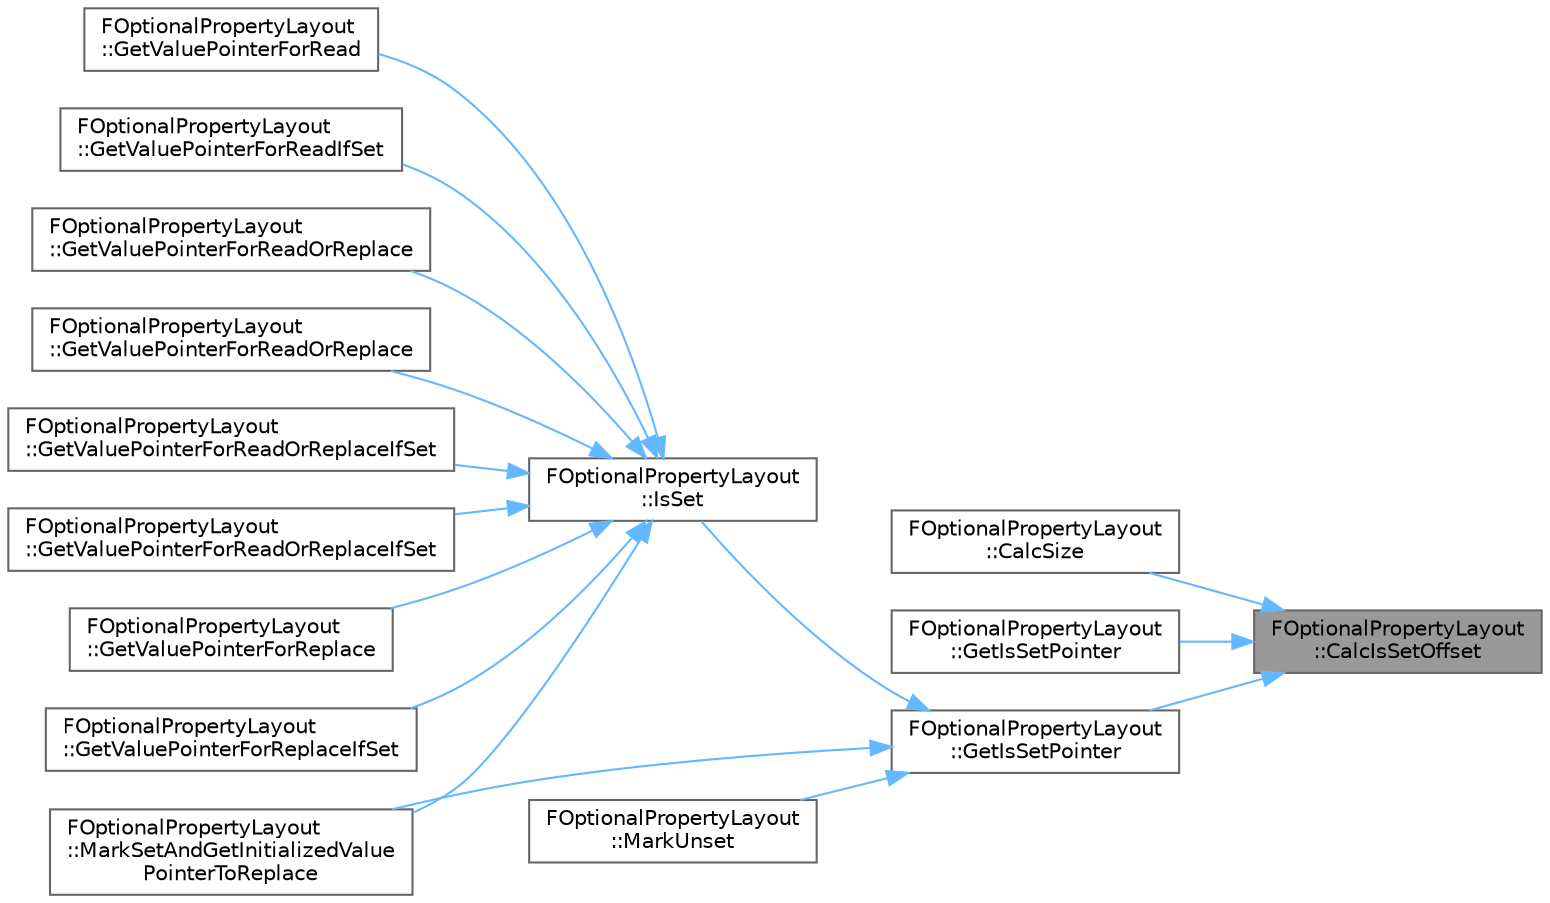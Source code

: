 digraph "FOptionalPropertyLayout::CalcIsSetOffset"
{
 // INTERACTIVE_SVG=YES
 // LATEX_PDF_SIZE
  bgcolor="transparent";
  edge [fontname=Helvetica,fontsize=10,labelfontname=Helvetica,labelfontsize=10];
  node [fontname=Helvetica,fontsize=10,shape=box,height=0.2,width=0.4];
  rankdir="RL";
  Node1 [id="Node000001",label="FOptionalPropertyLayout\l::CalcIsSetOffset",height=0.2,width=0.4,color="gray40", fillcolor="grey60", style="filled", fontcolor="black",tooltip=" "];
  Node1 -> Node2 [id="edge1_Node000001_Node000002",dir="back",color="steelblue1",style="solid",tooltip=" "];
  Node2 [id="Node000002",label="FOptionalPropertyLayout\l::CalcSize",height=0.2,width=0.4,color="grey40", fillcolor="white", style="filled",URL="$dc/d7c/structFOptionalPropertyLayout.html#a052178f03f63fcc1d8615bb3d786fb23",tooltip=" "];
  Node1 -> Node3 [id="edge2_Node000001_Node000003",dir="back",color="steelblue1",style="solid",tooltip=" "];
  Node3 [id="Node000003",label="FOptionalPropertyLayout\l::GetIsSetPointer",height=0.2,width=0.4,color="grey40", fillcolor="white", style="filled",URL="$dc/d7c/structFOptionalPropertyLayout.html#a2c96341e80b626c8879dd441c24fc3d3",tooltip=" "];
  Node1 -> Node4 [id="edge3_Node000001_Node000004",dir="back",color="steelblue1",style="solid",tooltip=" "];
  Node4 [id="Node000004",label="FOptionalPropertyLayout\l::GetIsSetPointer",height=0.2,width=0.4,color="grey40", fillcolor="white", style="filled",URL="$dc/d7c/structFOptionalPropertyLayout.html#af5b876d1550a9fb217b8e80697dc5ac8",tooltip=" "];
  Node4 -> Node5 [id="edge4_Node000004_Node000005",dir="back",color="steelblue1",style="solid",tooltip=" "];
  Node5 [id="Node000005",label="FOptionalPropertyLayout\l::IsSet",height=0.2,width=0.4,color="grey40", fillcolor="white", style="filled",URL="$dc/d7c/structFOptionalPropertyLayout.html#afd70f0a685bbde0151c0d41fbc1a4b0f",tooltip=" "];
  Node5 -> Node6 [id="edge5_Node000005_Node000006",dir="back",color="steelblue1",style="solid",tooltip=" "];
  Node6 [id="Node000006",label="FOptionalPropertyLayout\l::GetValuePointerForRead",height=0.2,width=0.4,color="grey40", fillcolor="white", style="filled",URL="$dc/d7c/structFOptionalPropertyLayout.html#ae2f0ef7d76ea1c5c3f5f2fc28113e977",tooltip=" "];
  Node5 -> Node7 [id="edge6_Node000005_Node000007",dir="back",color="steelblue1",style="solid",tooltip=" "];
  Node7 [id="Node000007",label="FOptionalPropertyLayout\l::GetValuePointerForReadIfSet",height=0.2,width=0.4,color="grey40", fillcolor="white", style="filled",URL="$dc/d7c/structFOptionalPropertyLayout.html#a701ca81daaf5b0467f99671c91fec825",tooltip=" "];
  Node5 -> Node8 [id="edge7_Node000005_Node000008",dir="back",color="steelblue1",style="solid",tooltip=" "];
  Node8 [id="Node000008",label="FOptionalPropertyLayout\l::GetValuePointerForReadOrReplace",height=0.2,width=0.4,color="grey40", fillcolor="white", style="filled",URL="$dc/d7c/structFOptionalPropertyLayout.html#adb08554de9b5bf38a82715b2920b6e3f",tooltip=" "];
  Node5 -> Node9 [id="edge8_Node000005_Node000009",dir="back",color="steelblue1",style="solid",tooltip=" "];
  Node9 [id="Node000009",label="FOptionalPropertyLayout\l::GetValuePointerForReadOrReplace",height=0.2,width=0.4,color="grey40", fillcolor="white", style="filled",URL="$dc/d7c/structFOptionalPropertyLayout.html#a648813c87d4f2af3b7d7ef8ce8c21081",tooltip=" "];
  Node5 -> Node10 [id="edge9_Node000005_Node000010",dir="back",color="steelblue1",style="solid",tooltip=" "];
  Node10 [id="Node000010",label="FOptionalPropertyLayout\l::GetValuePointerForReadOrReplaceIfSet",height=0.2,width=0.4,color="grey40", fillcolor="white", style="filled",URL="$dc/d7c/structFOptionalPropertyLayout.html#aa02e748e3156a84e2a72b793a64542ad",tooltip=" "];
  Node5 -> Node11 [id="edge10_Node000005_Node000011",dir="back",color="steelblue1",style="solid",tooltip=" "];
  Node11 [id="Node000011",label="FOptionalPropertyLayout\l::GetValuePointerForReadOrReplaceIfSet",height=0.2,width=0.4,color="grey40", fillcolor="white", style="filled",URL="$dc/d7c/structFOptionalPropertyLayout.html#a60e9451a86aaa580234c4cd218dbe0bb",tooltip=" "];
  Node5 -> Node12 [id="edge11_Node000005_Node000012",dir="back",color="steelblue1",style="solid",tooltip=" "];
  Node12 [id="Node000012",label="FOptionalPropertyLayout\l::GetValuePointerForReplace",height=0.2,width=0.4,color="grey40", fillcolor="white", style="filled",URL="$dc/d7c/structFOptionalPropertyLayout.html#ad756b845b4bfb209d6e799cb7442413d",tooltip=" "];
  Node5 -> Node13 [id="edge12_Node000005_Node000013",dir="back",color="steelblue1",style="solid",tooltip=" "];
  Node13 [id="Node000013",label="FOptionalPropertyLayout\l::GetValuePointerForReplaceIfSet",height=0.2,width=0.4,color="grey40", fillcolor="white", style="filled",URL="$dc/d7c/structFOptionalPropertyLayout.html#a52279721549c9e991ff800fb22d6b10f",tooltip=" "];
  Node5 -> Node14 [id="edge13_Node000005_Node000014",dir="back",color="steelblue1",style="solid",tooltip=" "];
  Node14 [id="Node000014",label="FOptionalPropertyLayout\l::MarkSetAndGetInitializedValue\lPointerToReplace",height=0.2,width=0.4,color="grey40", fillcolor="white", style="filled",URL="$dc/d7c/structFOptionalPropertyLayout.html#a4484d68775ad3afca9aa43b9d678e9f9",tooltip=" "];
  Node4 -> Node14 [id="edge14_Node000004_Node000014",dir="back",color="steelblue1",style="solid",tooltip=" "];
  Node4 -> Node15 [id="edge15_Node000004_Node000015",dir="back",color="steelblue1",style="solid",tooltip=" "];
  Node15 [id="Node000015",label="FOptionalPropertyLayout\l::MarkUnset",height=0.2,width=0.4,color="grey40", fillcolor="white", style="filled",URL="$dc/d7c/structFOptionalPropertyLayout.html#a4324dbf57524c8cd950140f766f8447f",tooltip=" "];
}
